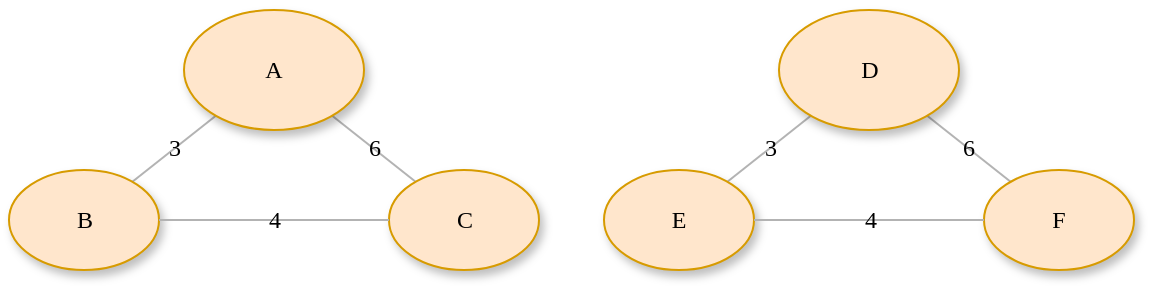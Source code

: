 <mxfile version="15.8.7" type="device"><diagram name="Page-1" id="42789a77-a242-8287-6e28-9cd8cfd52e62"><mxGraphModel dx="1106" dy="997" grid="1" gridSize="10" guides="1" tooltips="1" connect="1" arrows="1" fold="1" page="1" pageScale="1" pageWidth="1100" pageHeight="850" background="none" math="0" shadow="0"><root><mxCell id="0"/><mxCell id="1" parent="0"/><mxCell id="1ea317790d2ca983-13" value="3" style="edgeStyle=none;rounded=1;html=1;labelBackgroundColor=none;startArrow=none;startFill=0;startSize=5;endArrow=none;endFill=0;endSize=5;jettySize=auto;orthogonalLoop=1;strokeColor=#B3B3B3;strokeWidth=1;fontFamily=Verdana;fontSize=12" parent="1" source="1ea317790d2ca983-1" target="1ea317790d2ca983-9" edge="1"><mxGeometry relative="1" as="geometry"/></mxCell><mxCell id="1ea317790d2ca983-14" value="6" style="edgeStyle=none;rounded=1;html=1;labelBackgroundColor=none;startArrow=none;startFill=0;startSize=5;endArrow=none;endFill=0;endSize=5;jettySize=auto;orthogonalLoop=1;strokeColor=#B3B3B3;strokeWidth=1;fontFamily=Verdana;fontSize=12" parent="1" source="1ea317790d2ca983-1" target="1ea317790d2ca983-3" edge="1"><mxGeometry relative="1" as="geometry"/></mxCell><mxCell id="1ea317790d2ca983-1" value="A" style="ellipse;whiteSpace=wrap;html=1;rounded=0;shadow=1;comic=0;labelBackgroundColor=none;strokeWidth=1;fontFamily=Verdana;fontSize=12;align=center;fillColor=#ffe6cc;strokeColor=#d79b00;" parent="1" vertex="1"><mxGeometry x="450" y="90" width="90" height="60" as="geometry"/></mxCell><mxCell id="1ea317790d2ca983-3" value="C" style="ellipse;whiteSpace=wrap;html=1;rounded=0;shadow=1;comic=0;labelBackgroundColor=none;strokeWidth=1;fontFamily=Verdana;fontSize=12;align=center;fillColor=#ffe6cc;strokeColor=#d79b00;" parent="1" vertex="1"><mxGeometry x="552.5" y="170" width="75" height="50" as="geometry"/></mxCell><mxCell id="1ea317790d2ca983-9" value="B" style="ellipse;whiteSpace=wrap;html=1;rounded=0;shadow=1;comic=0;labelBackgroundColor=none;strokeWidth=1;fontFamily=Verdana;fontSize=12;align=center;fillColor=#ffe6cc;strokeColor=#d79b00;" parent="1" vertex="1"><mxGeometry x="362.5" y="170" width="75" height="50" as="geometry"/></mxCell><mxCell id="0YXIlQjp7sJtVdeKHNSR-7" value="4" style="edgeStyle=none;rounded=1;html=1;labelBackgroundColor=none;startArrow=none;startFill=0;startSize=5;endArrow=none;endFill=0;endSize=5;jettySize=auto;orthogonalLoop=1;strokeColor=#B3B3B3;strokeWidth=1;fontFamily=Verdana;fontSize=12;exitX=1;exitY=0.5;exitDx=0;exitDy=0;entryX=0;entryY=0.5;entryDx=0;entryDy=0;" parent="1" source="1ea317790d2ca983-9" target="1ea317790d2ca983-3" edge="1"><mxGeometry relative="1" as="geometry"><mxPoint x="383.662" y="222.796" as="sourcePoint"/><mxPoint x="342.742" y="272.975" as="targetPoint"/></mxGeometry></mxCell><mxCell id="LP1sG8mm4aMlzokORp0w-4" value="3" style="edgeStyle=none;rounded=1;html=1;labelBackgroundColor=none;startArrow=none;startFill=0;startSize=5;endArrow=none;endFill=0;endSize=5;jettySize=auto;orthogonalLoop=1;strokeColor=#B3B3B3;strokeWidth=1;fontFamily=Verdana;fontSize=12" edge="1" source="LP1sG8mm4aMlzokORp0w-6" target="LP1sG8mm4aMlzokORp0w-8" parent="1"><mxGeometry relative="1" as="geometry"/></mxCell><mxCell id="LP1sG8mm4aMlzokORp0w-5" value="6" style="edgeStyle=none;rounded=1;html=1;labelBackgroundColor=none;startArrow=none;startFill=0;startSize=5;endArrow=none;endFill=0;endSize=5;jettySize=auto;orthogonalLoop=1;strokeColor=#B3B3B3;strokeWidth=1;fontFamily=Verdana;fontSize=12" edge="1" source="LP1sG8mm4aMlzokORp0w-6" target="LP1sG8mm4aMlzokORp0w-7" parent="1"><mxGeometry relative="1" as="geometry"/></mxCell><mxCell id="LP1sG8mm4aMlzokORp0w-6" value="D" style="ellipse;whiteSpace=wrap;html=1;rounded=0;shadow=1;comic=0;labelBackgroundColor=none;strokeWidth=1;fontFamily=Verdana;fontSize=12;align=center;fillColor=#ffe6cc;strokeColor=#d79b00;" vertex="1" parent="1"><mxGeometry x="747.5" y="90" width="90" height="60" as="geometry"/></mxCell><mxCell id="LP1sG8mm4aMlzokORp0w-7" value="F" style="ellipse;whiteSpace=wrap;html=1;rounded=0;shadow=1;comic=0;labelBackgroundColor=none;strokeWidth=1;fontFamily=Verdana;fontSize=12;align=center;fillColor=#ffe6cc;strokeColor=#d79b00;" vertex="1" parent="1"><mxGeometry x="850" y="170" width="75" height="50" as="geometry"/></mxCell><mxCell id="LP1sG8mm4aMlzokORp0w-8" value="E" style="ellipse;whiteSpace=wrap;html=1;rounded=0;shadow=1;comic=0;labelBackgroundColor=none;strokeWidth=1;fontFamily=Verdana;fontSize=12;align=center;fillColor=#ffe6cc;strokeColor=#d79b00;" vertex="1" parent="1"><mxGeometry x="660" y="170" width="75" height="50" as="geometry"/></mxCell><mxCell id="LP1sG8mm4aMlzokORp0w-9" value="4" style="edgeStyle=none;rounded=1;html=1;labelBackgroundColor=none;startArrow=none;startFill=0;startSize=5;endArrow=none;endFill=0;endSize=5;jettySize=auto;orthogonalLoop=1;strokeColor=#B3B3B3;strokeWidth=1;fontFamily=Verdana;fontSize=12;exitX=1;exitY=0.5;exitDx=0;exitDy=0;entryX=0;entryY=0.5;entryDx=0;entryDy=0;" edge="1" source="LP1sG8mm4aMlzokORp0w-8" target="LP1sG8mm4aMlzokORp0w-7" parent="1"><mxGeometry relative="1" as="geometry"><mxPoint x="681.162" y="222.796" as="sourcePoint"/><mxPoint x="640.242" y="272.975" as="targetPoint"/></mxGeometry></mxCell></root></mxGraphModel></diagram></mxfile>